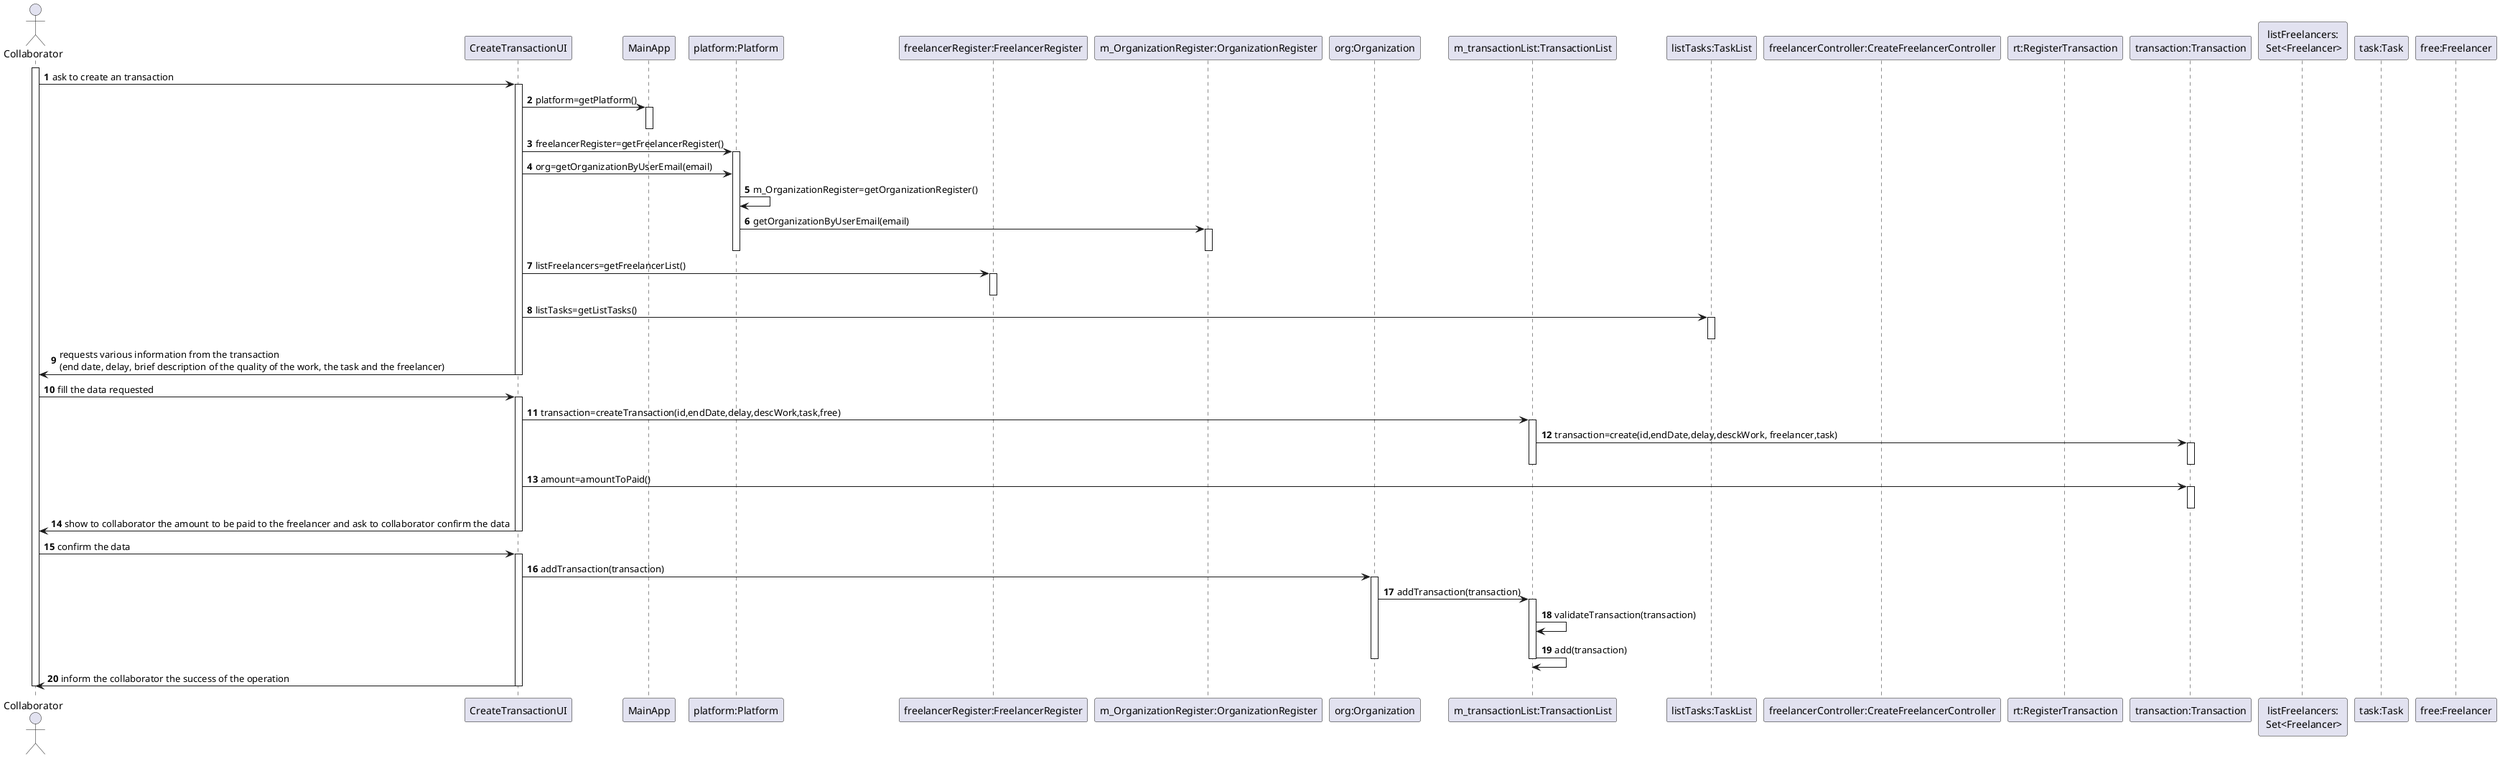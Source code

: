 @startuml
autonumber

actor "Collaborator" as COL
participant "CreateTransactionUI" as UI
participant "MainApp" as APP
participant "platform:Platform" as PLAT
participant "freelancerRegister:FreelancerRegister" as RF
participant "m_OrganizationRegister:OrganizationRegister" as ORGREG
participant "org:Organization" as ORG
participant "m_transactionList:TransactionList" as TL
participant "listTasks:TaskList" as LTASK
participant "freelancerController:CreateFreelancerController" as FCTRL
participant "rt:RegisterTransaction" as RT
participant "transaction:Transaction" as TRAN
participant "listFreelancers:\n Set<Freelancer>" as LSTF
participant "task:Task" as TASK
participant "free:Freelancer" as FREE


activate COL

COL -> UI : ask to create an transaction
activate UI
UI -> APP : platform=getPlatform()
activate APP
deactivate APP
UI -> PLAT : freelancerRegister=getFreelancerRegister()
activate PLAT
UI -> PLAT : org=getOrganizationByUserEmail(email)
PLAT -> PLAT : m_OrganizationRegister=getOrganizationRegister()
PLAT -> ORGREG :getOrganizationByUserEmail(email)
activate ORGREG
deactivate ORGREG
deactivate PLAT

UI -> RF : listFreelancers=getFreelancerList()
activate RF
deactivate RF

UI -> LTASK : listTasks=getListTasks()
activate LTASK
deactivate LTASK
UI -> COL : requests various information from the transaction\n(end date, delay, brief description of the quality of the work, the task and the freelancer)
deactivate UI

COL -> UI : fill the data requested 
activate UI
UI -> TL : transaction=createTransaction(id,endDate,delay,descWork,task,free)
activate TL
TL -> TRAN : transaction=create(id,endDate,delay,desckWork, freelancer,task)
activate TRAN
deactivate TRAN
deactivate TL
UI -> TRAN : amount=amountToPaid()
activate TRAN
deactivate TRAN
UI -> COL : show to collaborator the amount to be paid to the freelancer and ask to collaborator confirm the data
deactivate UI

COL -> UI : confirm the data
activate UI
UI -> ORG : addTransaction(transaction)
activate ORG
ORG -> TL : addTransaction(transaction)
activate TL
TL -> TL : validateTransaction(transaction)
TL -> TL : add(transaction)
deactivate TL
deactivate ORG

UI -> COL : inform the collaborator the success of the operation
deactivate UI

deactivate COL

@enduml
